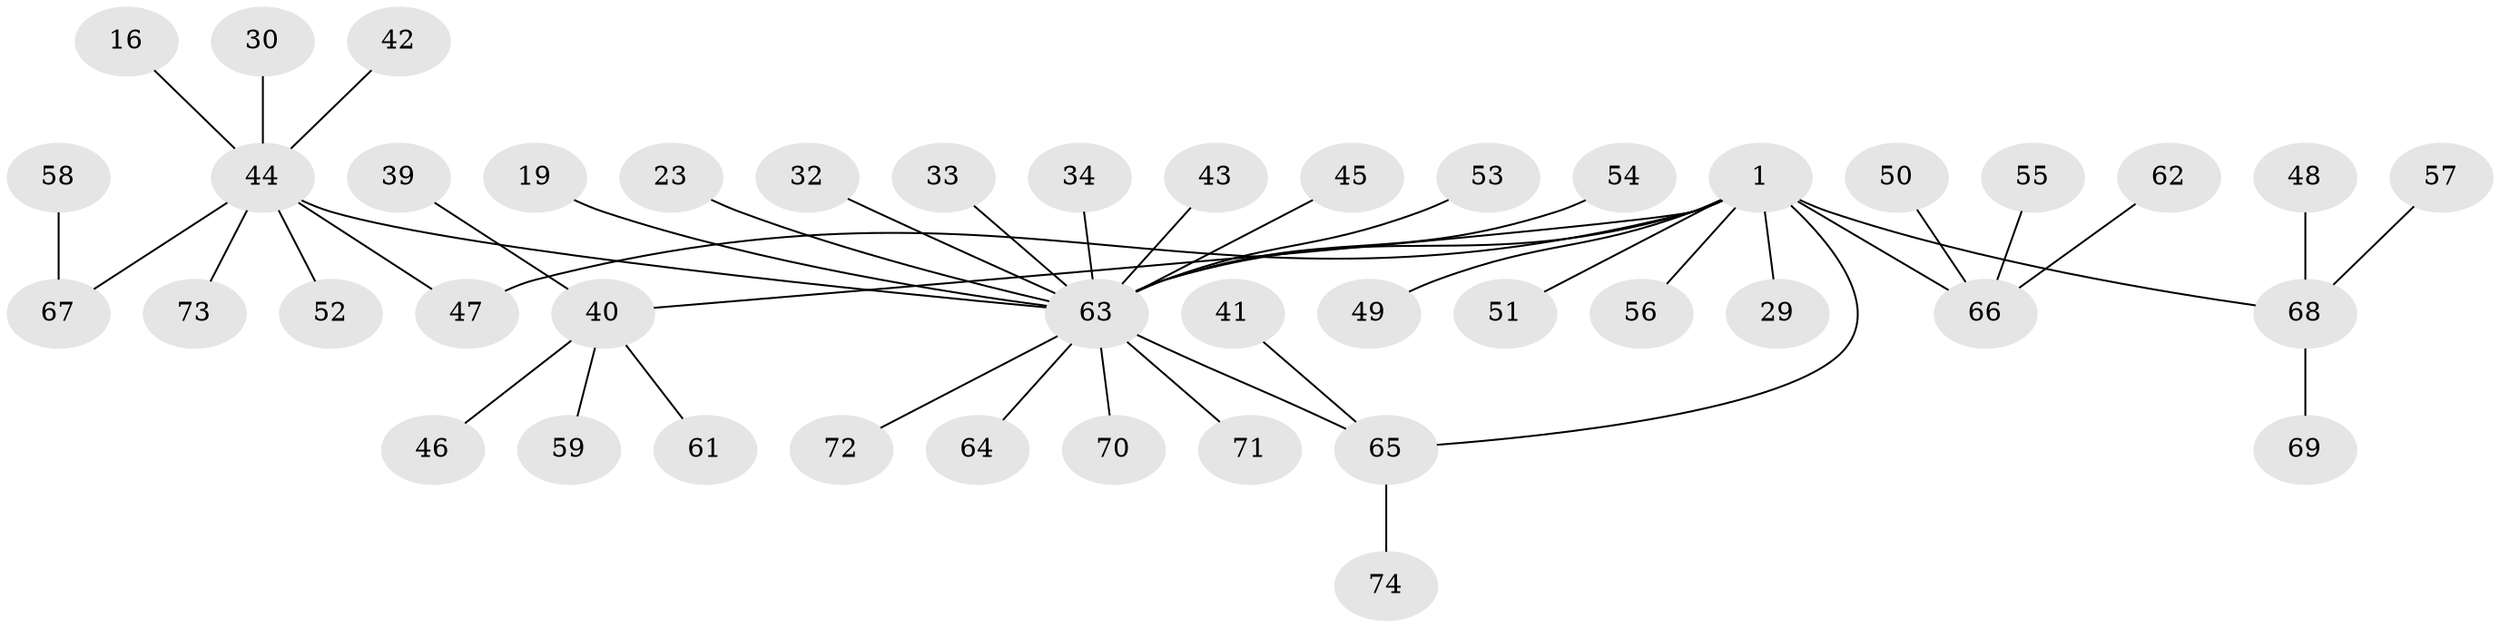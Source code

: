 // original degree distribution, {12: 0.02702702702702703, 3: 0.10810810810810811, 4: 0.06756756756756757, 5: 0.08108108108108109, 1: 0.6216216216216216, 2: 0.0945945945945946}
// Generated by graph-tools (version 1.1) at 2025/51/03/04/25 21:51:43]
// undirected, 44 vertices, 45 edges
graph export_dot {
graph [start="1"]
  node [color=gray90,style=filled];
  1;
  16;
  19;
  23;
  29;
  30;
  32;
  33;
  34;
  39;
  40 [super="+5+26"];
  41;
  42;
  43;
  44 [super="+6+8+28+21"];
  45;
  46;
  47 [super="+2"];
  48;
  49 [super="+35"];
  50;
  51 [super="+20+25"];
  52 [super="+13"];
  53;
  54;
  55 [super="+17"];
  56;
  57;
  58;
  59;
  61;
  62;
  63 [super="+11+14+15+27"];
  64;
  65 [super="+24+38"];
  66 [super="+4"];
  67 [super="+10+22+36+37"];
  68 [super="+60+9+31"];
  69;
  70;
  71;
  72;
  73;
  74;
  1 -- 29;
  1 -- 56;
  1 -- 66 [weight=2];
  1 -- 63 [weight=2];
  1 -- 47;
  1 -- 68;
  1 -- 51;
  1 -- 65;
  1 -- 40;
  1 -- 49;
  16 -- 44;
  19 -- 63;
  23 -- 63;
  30 -- 44;
  32 -- 63;
  33 -- 63;
  34 -- 63;
  39 -- 40;
  40 -- 46;
  40 -- 59;
  40 -- 61;
  41 -- 65;
  42 -- 44;
  43 -- 63;
  44 -- 73;
  44 -- 47;
  44 -- 67;
  44 -- 63 [weight=2];
  44 -- 52;
  45 -- 63;
  48 -- 68;
  50 -- 66;
  53 -- 63;
  54 -- 63;
  55 -- 66;
  57 -- 68;
  58 -- 67;
  62 -- 66;
  63 -- 71;
  63 -- 72;
  63 -- 70;
  63 -- 64;
  63 -- 65;
  65 -- 74;
  68 -- 69;
}
